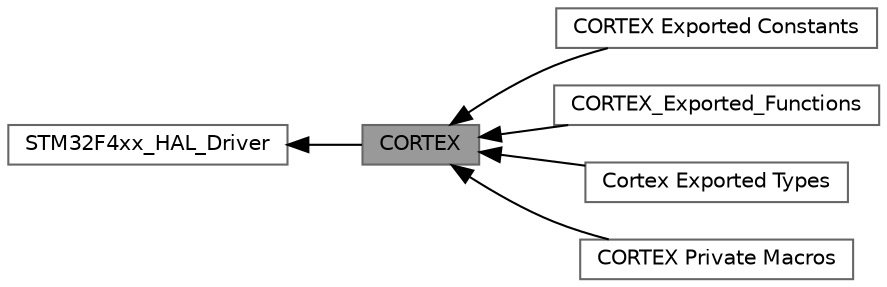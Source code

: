 digraph "CORTEX"
{
 // LATEX_PDF_SIZE
  bgcolor="transparent";
  edge [fontname=Helvetica,fontsize=10,labelfontname=Helvetica,labelfontsize=10];
  node [fontname=Helvetica,fontsize=10,shape=box,height=0.2,width=0.4];
  rankdir=LR;
  Node1 [id="Node000001",label="CORTEX",height=0.2,width=0.4,color="gray40", fillcolor="grey60", style="filled", fontcolor="black",tooltip="CORTEX HAL module driver."];
  Node4 [id="Node000004",label="CORTEX Exported Constants",height=0.2,width=0.4,color="grey40", fillcolor="white", style="filled",URL="$group__CORTEX__Exported__Constants.html",tooltip=" "];
  Node6 [id="Node000006",label="CORTEX_Exported_Functions",height=0.2,width=0.4,color="grey40", fillcolor="white", style="filled",URL="$group__CORTEX__Exported__Functions.html",tooltip=" "];
  Node3 [id="Node000003",label="Cortex Exported Types",height=0.2,width=0.4,color="grey40", fillcolor="white", style="filled",URL="$group__CORTEX__Exported__Types.html",tooltip=" "];
  Node5 [id="Node000005",label="CORTEX Private Macros",height=0.2,width=0.4,color="grey40", fillcolor="white", style="filled",URL="$group__CORTEX__Private__Macros.html",tooltip=" "];
  Node2 [id="Node000002",label="STM32F4xx_HAL_Driver",height=0.2,width=0.4,color="grey40", fillcolor="white", style="filled",URL="$group__STM32F4xx__HAL__Driver.html",tooltip=" "];
  Node2->Node1 [shape=plaintext, dir="back", style="solid"];
  Node1->Node3 [shape=plaintext, dir="back", style="solid"];
  Node1->Node4 [shape=plaintext, dir="back", style="solid"];
  Node1->Node5 [shape=plaintext, dir="back", style="solid"];
  Node1->Node6 [shape=plaintext, dir="back", style="solid"];
}
